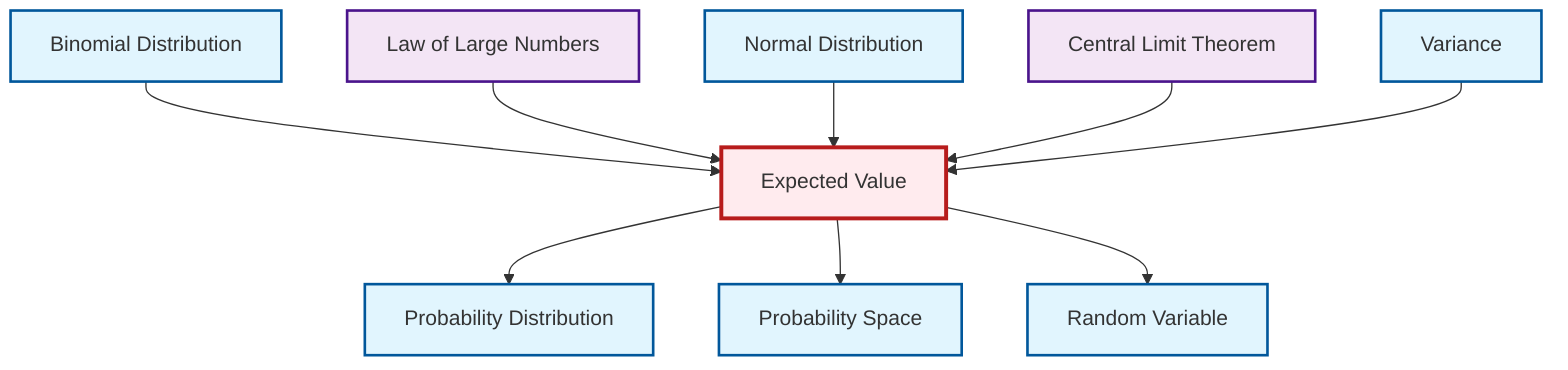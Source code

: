 graph TD
    classDef definition fill:#e1f5fe,stroke:#01579b,stroke-width:2px
    classDef theorem fill:#f3e5f5,stroke:#4a148c,stroke-width:2px
    classDef axiom fill:#fff3e0,stroke:#e65100,stroke-width:2px
    classDef example fill:#e8f5e9,stroke:#1b5e20,stroke-width:2px
    classDef current fill:#ffebee,stroke:#b71c1c,stroke-width:3px
    def-random-variable["Random Variable"]:::definition
    def-probability-distribution["Probability Distribution"]:::definition
    def-normal-distribution["Normal Distribution"]:::definition
    thm-central-limit["Central Limit Theorem"]:::theorem
    def-binomial-distribution["Binomial Distribution"]:::definition
    def-variance["Variance"]:::definition
    def-probability-space["Probability Space"]:::definition
    thm-law-of-large-numbers["Law of Large Numbers"]:::theorem
    def-expectation["Expected Value"]:::definition
    def-binomial-distribution --> def-expectation
    thm-law-of-large-numbers --> def-expectation
    def-expectation --> def-probability-distribution
    def-normal-distribution --> def-expectation
    def-expectation --> def-probability-space
    thm-central-limit --> def-expectation
    def-variance --> def-expectation
    def-expectation --> def-random-variable
    class def-expectation current